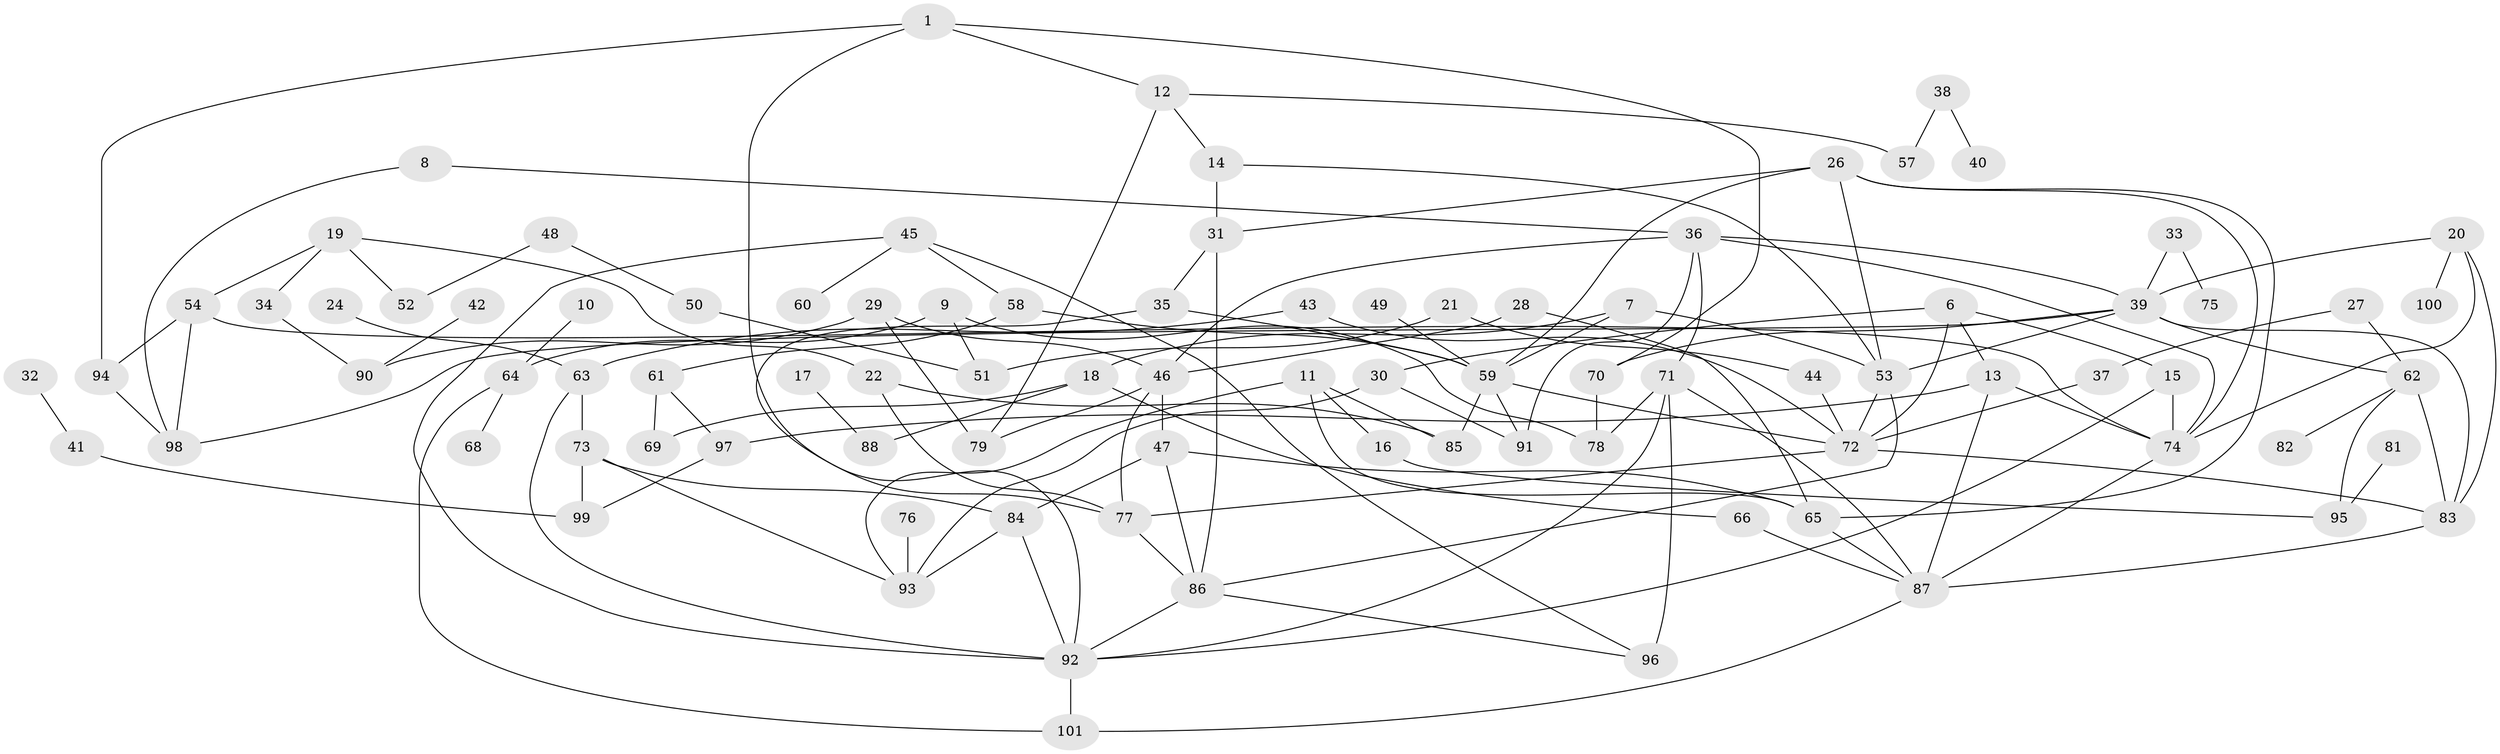 // original degree distribution, {2: 0.22916666666666666, 4: 0.1388888888888889, 3: 0.2361111111111111, 0: 0.0763888888888889, 5: 0.0625, 6: 0.041666666666666664, 9: 0.006944444444444444, 1: 0.19444444444444445, 8: 0.013888888888888888}
// Generated by graph-tools (version 1.1) at 2025/35/03/04/25 23:35:46]
// undirected, 90 vertices, 147 edges
graph export_dot {
  node [color=gray90,style=filled];
  1;
  6;
  7;
  8;
  9;
  10;
  11;
  12;
  13;
  14;
  15;
  16;
  17;
  18;
  19;
  20;
  21;
  22;
  24;
  26;
  27;
  28;
  29;
  30;
  31;
  32;
  33;
  34;
  35;
  36;
  37;
  38;
  39;
  40;
  41;
  42;
  43;
  44;
  45;
  46;
  47;
  48;
  49;
  50;
  51;
  52;
  53;
  54;
  57;
  58;
  59;
  60;
  61;
  62;
  63;
  64;
  65;
  66;
  68;
  69;
  70;
  71;
  72;
  73;
  74;
  75;
  76;
  77;
  78;
  79;
  81;
  82;
  83;
  84;
  85;
  86;
  87;
  88;
  90;
  91;
  92;
  93;
  94;
  95;
  96;
  97;
  98;
  99;
  100;
  101;
  1 -- 12 [weight=1.0];
  1 -- 70 [weight=1.0];
  1 -- 77 [weight=1.0];
  1 -- 94 [weight=1.0];
  6 -- 13 [weight=1.0];
  6 -- 15 [weight=1.0];
  6 -- 30 [weight=1.0];
  6 -- 72 [weight=1.0];
  7 -- 18 [weight=1.0];
  7 -- 53 [weight=1.0];
  7 -- 59 [weight=1.0];
  8 -- 36 [weight=1.0];
  8 -- 98 [weight=1.0];
  9 -- 51 [weight=1.0];
  9 -- 64 [weight=1.0];
  9 -- 78 [weight=1.0];
  10 -- 64 [weight=1.0];
  11 -- 16 [weight=1.0];
  11 -- 65 [weight=1.0];
  11 -- 85 [weight=1.0];
  11 -- 93 [weight=1.0];
  12 -- 14 [weight=1.0];
  12 -- 57 [weight=1.0];
  12 -- 79 [weight=1.0];
  13 -- 74 [weight=1.0];
  13 -- 87 [weight=1.0];
  13 -- 97 [weight=1.0];
  14 -- 31 [weight=1.0];
  14 -- 53 [weight=1.0];
  15 -- 74 [weight=1.0];
  15 -- 92 [weight=1.0];
  16 -- 95 [weight=1.0];
  17 -- 88 [weight=1.0];
  18 -- 66 [weight=1.0];
  18 -- 69 [weight=1.0];
  18 -- 88 [weight=1.0];
  19 -- 22 [weight=1.0];
  19 -- 34 [weight=1.0];
  19 -- 52 [weight=1.0];
  19 -- 54 [weight=1.0];
  20 -- 39 [weight=1.0];
  20 -- 74 [weight=1.0];
  20 -- 83 [weight=1.0];
  20 -- 100 [weight=1.0];
  21 -- 44 [weight=1.0];
  21 -- 51 [weight=1.0];
  22 -- 77 [weight=1.0];
  22 -- 85 [weight=1.0];
  24 -- 63 [weight=1.0];
  26 -- 31 [weight=1.0];
  26 -- 53 [weight=1.0];
  26 -- 59 [weight=1.0];
  26 -- 65 [weight=1.0];
  26 -- 74 [weight=1.0];
  27 -- 37 [weight=1.0];
  27 -- 62 [weight=1.0];
  28 -- 46 [weight=1.0];
  28 -- 65 [weight=1.0];
  29 -- 46 [weight=1.0];
  29 -- 79 [weight=1.0];
  29 -- 90 [weight=1.0];
  30 -- 91 [weight=1.0];
  30 -- 93 [weight=1.0];
  31 -- 35 [weight=1.0];
  31 -- 86 [weight=1.0];
  32 -- 41 [weight=1.0];
  33 -- 39 [weight=1.0];
  33 -- 75 [weight=1.0];
  34 -- 90 [weight=1.0];
  35 -- 59 [weight=1.0];
  35 -- 92 [weight=1.0];
  36 -- 39 [weight=1.0];
  36 -- 46 [weight=1.0];
  36 -- 71 [weight=1.0];
  36 -- 74 [weight=1.0];
  36 -- 91 [weight=1.0];
  37 -- 72 [weight=1.0];
  38 -- 40 [weight=1.0];
  38 -- 57 [weight=1.0];
  39 -- 53 [weight=1.0];
  39 -- 62 [weight=1.0];
  39 -- 70 [weight=1.0];
  39 -- 83 [weight=1.0];
  39 -- 98 [weight=1.0];
  41 -- 99 [weight=1.0];
  42 -- 90 [weight=1.0];
  43 -- 63 [weight=1.0];
  43 -- 72 [weight=1.0];
  44 -- 72 [weight=1.0];
  45 -- 58 [weight=1.0];
  45 -- 60 [weight=1.0];
  45 -- 92 [weight=1.0];
  45 -- 96 [weight=1.0];
  46 -- 47 [weight=1.0];
  46 -- 77 [weight=1.0];
  46 -- 79 [weight=1.0];
  47 -- 65 [weight=1.0];
  47 -- 84 [weight=1.0];
  47 -- 86 [weight=1.0];
  48 -- 50 [weight=1.0];
  48 -- 52 [weight=1.0];
  49 -- 59 [weight=1.0];
  50 -- 51 [weight=1.0];
  53 -- 72 [weight=1.0];
  53 -- 86 [weight=1.0];
  54 -- 74 [weight=1.0];
  54 -- 94 [weight=1.0];
  54 -- 98 [weight=1.0];
  58 -- 59 [weight=1.0];
  58 -- 61 [weight=1.0];
  59 -- 72 [weight=1.0];
  59 -- 85 [weight=2.0];
  59 -- 91 [weight=1.0];
  61 -- 69 [weight=1.0];
  61 -- 97 [weight=1.0];
  62 -- 82 [weight=1.0];
  62 -- 83 [weight=1.0];
  62 -- 95 [weight=1.0];
  63 -- 73 [weight=1.0];
  63 -- 92 [weight=1.0];
  64 -- 68 [weight=1.0];
  64 -- 101 [weight=1.0];
  65 -- 87 [weight=1.0];
  66 -- 87 [weight=1.0];
  70 -- 78 [weight=1.0];
  71 -- 78 [weight=1.0];
  71 -- 87 [weight=1.0];
  71 -- 92 [weight=1.0];
  71 -- 96 [weight=1.0];
  72 -- 77 [weight=1.0];
  72 -- 83 [weight=1.0];
  73 -- 84 [weight=1.0];
  73 -- 93 [weight=1.0];
  73 -- 99 [weight=1.0];
  74 -- 87 [weight=1.0];
  76 -- 93 [weight=1.0];
  77 -- 86 [weight=1.0];
  81 -- 95 [weight=1.0];
  83 -- 87 [weight=1.0];
  84 -- 92 [weight=1.0];
  84 -- 93 [weight=1.0];
  86 -- 92 [weight=1.0];
  86 -- 96 [weight=1.0];
  87 -- 101 [weight=1.0];
  92 -- 101 [weight=1.0];
  94 -- 98 [weight=1.0];
  97 -- 99 [weight=1.0];
}
